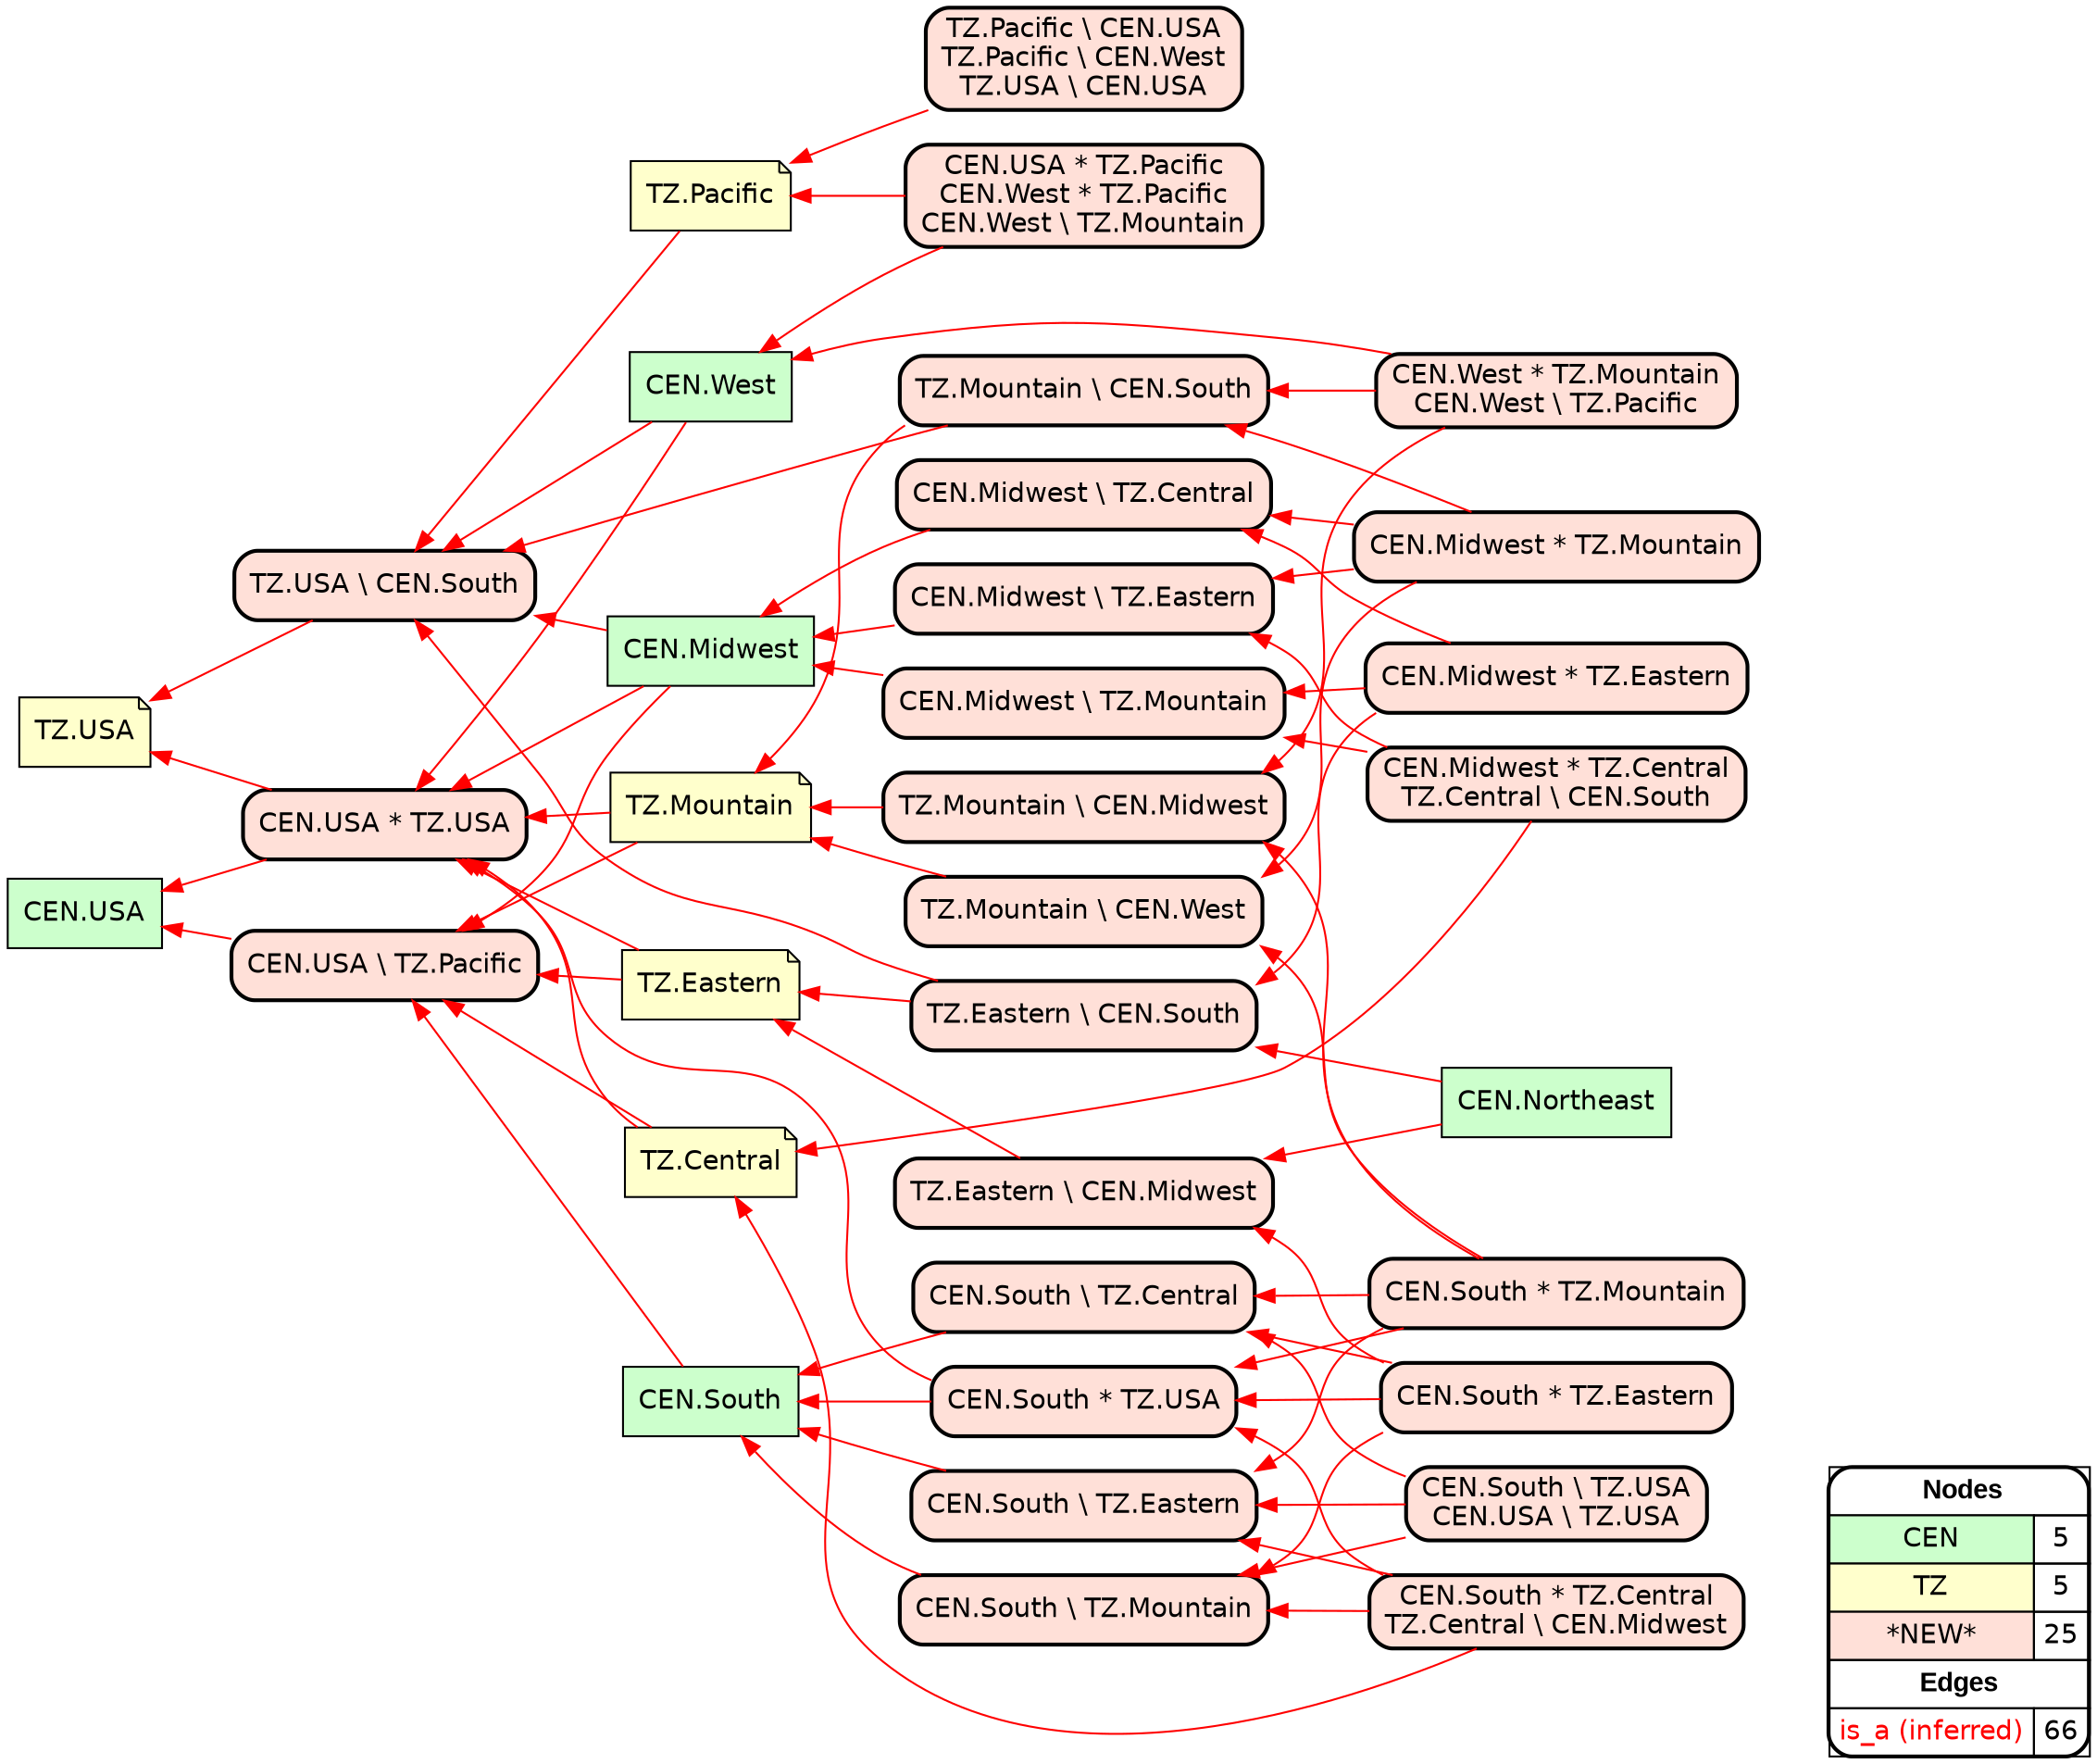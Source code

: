digraph{
rankdir=RL
node[shape=box style=filled fillcolor="#CCFFCC" fontname="helvetica"] 
"CEN.Midwest"
"CEN.USA"
"CEN.West"
"CEN.Northeast"
"CEN.South"
node[shape=note style=filled fillcolor="#FFFFCC" fontname="helvetica"] 
"TZ.Pacific"
"TZ.Eastern"
"TZ.USA"
"TZ.Mountain"
"TZ.Central"
node[shape=box style="filled,rounded,bold" fillcolor="#FFE0D8" fontname="helvetica"] 
"TZ.USA \\ CEN.South"
"TZ.Mountain \\ CEN.South"
"CEN.Midwest * TZ.Central\nTZ.Central \\ CEN.South"
"CEN.South * TZ.Eastern"
"CEN.South \\ TZ.Eastern"
"CEN.South * TZ.Mountain"
"CEN.Midwest \\ TZ.Mountain"
"TZ.Eastern \\ CEN.Midwest"
"CEN.Midwest * TZ.Eastern"
"CEN.USA \\ TZ.Pacific"
"CEN.Midwest * TZ.Mountain"
"TZ.Mountain \\ CEN.West"
"CEN.Midwest \\ TZ.Central"
"TZ.Mountain \\ CEN.Midwest"
"CEN.South \\ TZ.Mountain"
"CEN.West * TZ.Mountain\nCEN.West \\ TZ.Pacific"
"TZ.Pacific \\ CEN.USA\nTZ.Pacific \\ CEN.West\nTZ.USA \\ CEN.USA"
"CEN.South * TZ.Central\nTZ.Central \\ CEN.Midwest"
"CEN.USA * TZ.USA"
"CEN.South \\ TZ.Central"
"TZ.Eastern \\ CEN.South"
"CEN.USA * TZ.Pacific\nCEN.West * TZ.Pacific\nCEN.West \\ TZ.Mountain"
"CEN.South * TZ.USA"
"CEN.Midwest \\ TZ.Eastern"
"CEN.South \\ TZ.USA\nCEN.USA \\ TZ.USA"
edge[arrowhead=normal style=solid color="#FF0000" constraint=true penwidth=1]
"CEN.Midwest * TZ.Mountain" -> "TZ.Mountain \\ CEN.West"
"CEN.South" -> "CEN.USA \\ TZ.Pacific"
"CEN.Midwest * TZ.Eastern" -> "CEN.Midwest \\ TZ.Central"
"CEN.South \\ TZ.USA\nCEN.USA \\ TZ.USA" -> "CEN.South \\ TZ.Central"
"TZ.USA \\ CEN.South" -> "TZ.USA"
"CEN.Midwest * TZ.Mountain" -> "TZ.Mountain \\ CEN.South"
"CEN.West * TZ.Mountain\nCEN.West \\ TZ.Pacific" -> "TZ.Mountain \\ CEN.South"
"TZ.Mountain \\ CEN.South" -> "TZ.USA \\ CEN.South"
"CEN.South * TZ.Central\nTZ.Central \\ CEN.Midwest" -> "TZ.Central"
"CEN.South * TZ.Mountain" -> "CEN.South \\ TZ.Eastern"
"TZ.Mountain \\ CEN.South" -> "TZ.Mountain"
"CEN.South * TZ.USA" -> "CEN.USA * TZ.USA"
"TZ.Eastern \\ CEN.South" -> "TZ.USA \\ CEN.South"
"CEN.South \\ TZ.Central" -> "CEN.South"
"TZ.Mountain" -> "CEN.USA * TZ.USA"
"TZ.Pacific \\ CEN.USA\nTZ.Pacific \\ CEN.West\nTZ.USA \\ CEN.USA" -> "TZ.Pacific"
"CEN.West" -> "TZ.USA \\ CEN.South"
"CEN.Midwest * TZ.Mountain" -> "CEN.Midwest \\ TZ.Central"
"CEN.Midwest \\ TZ.Central" -> "CEN.Midwest"
"CEN.South * TZ.Central\nTZ.Central \\ CEN.Midwest" -> "CEN.South \\ TZ.Mountain"
"CEN.Midwest * TZ.Eastern" -> "CEN.Midwest \\ TZ.Mountain"
"TZ.Eastern \\ CEN.Midwest" -> "TZ.Eastern"
"CEN.Midwest * TZ.Eastern" -> "TZ.Eastern \\ CEN.South"
"CEN.Midwest * TZ.Central\nTZ.Central \\ CEN.South" -> "TZ.Central"
"CEN.Midwest \\ TZ.Mountain" -> "CEN.Midwest"
"CEN.South * TZ.Central\nTZ.Central \\ CEN.Midwest" -> "CEN.South * TZ.USA"
"TZ.Mountain \\ CEN.West" -> "TZ.Mountain"
"CEN.Midwest" -> "CEN.USA \\ TZ.Pacific"
"CEN.USA * TZ.USA" -> "CEN.USA"
"CEN.South * TZ.Eastern" -> "CEN.South \\ TZ.Mountain"
"CEN.South * TZ.Mountain" -> "CEN.South * TZ.USA"
"CEN.USA \\ TZ.Pacific" -> "CEN.USA"
"CEN.Midwest * TZ.Central\nTZ.Central \\ CEN.South" -> "CEN.Midwest \\ TZ.Eastern"
"TZ.Central" -> "CEN.USA * TZ.USA"
"CEN.South * TZ.Eastern" -> "TZ.Eastern \\ CEN.Midwest"
"CEN.West * TZ.Mountain\nCEN.West \\ TZ.Pacific" -> "TZ.Mountain \\ CEN.Midwest"
"TZ.Eastern" -> "CEN.USA \\ TZ.Pacific"
"CEN.Northeast" -> "TZ.Eastern \\ CEN.South"
"TZ.Pacific" -> "TZ.USA \\ CEN.South"
"CEN.South \\ TZ.USA\nCEN.USA \\ TZ.USA" -> "CEN.South \\ TZ.Eastern"
"CEN.West" -> "CEN.USA * TZ.USA"
"TZ.Mountain" -> "CEN.USA \\ TZ.Pacific"
"CEN.West * TZ.Mountain\nCEN.West \\ TZ.Pacific" -> "CEN.West"
"CEN.Midwest \\ TZ.Eastern" -> "CEN.Midwest"
"TZ.Eastern" -> "CEN.USA * TZ.USA"
"CEN.Northeast" -> "TZ.Eastern \\ CEN.Midwest"
"CEN.Midwest * TZ.Central\nTZ.Central \\ CEN.South" -> "CEN.Midwest \\ TZ.Mountain"
"CEN.South \\ TZ.Mountain" -> "CEN.South"
"CEN.South \\ TZ.USA\nCEN.USA \\ TZ.USA" -> "CEN.South \\ TZ.Mountain"
"CEN.USA * TZ.Pacific\nCEN.West * TZ.Pacific\nCEN.West \\ TZ.Mountain" -> "TZ.Pacific"
"CEN.South * TZ.Eastern" -> "CEN.South \\ TZ.Central"
"CEN.Midwest * TZ.Mountain" -> "CEN.Midwest \\ TZ.Eastern"
"CEN.Midwest" -> "CEN.USA * TZ.USA"
"CEN.South * TZ.Central\nTZ.Central \\ CEN.Midwest" -> "CEN.South \\ TZ.Eastern"
"CEN.South * TZ.Mountain" -> "TZ.Mountain \\ CEN.West"
"TZ.Eastern \\ CEN.South" -> "TZ.Eastern"
"CEN.South * TZ.Eastern" -> "CEN.South * TZ.USA"
"CEN.USA * TZ.Pacific\nCEN.West * TZ.Pacific\nCEN.West \\ TZ.Mountain" -> "CEN.West"
"CEN.South * TZ.Mountain" -> "CEN.South \\ TZ.Central"
"CEN.South \\ TZ.Eastern" -> "CEN.South"
"CEN.Midwest" -> "TZ.USA \\ CEN.South"
"TZ.Mountain \\ CEN.Midwest" -> "TZ.Mountain"
"CEN.USA * TZ.USA" -> "TZ.USA"
"TZ.Central" -> "CEN.USA \\ TZ.Pacific"
"CEN.South * TZ.USA" -> "CEN.South"
"CEN.South * TZ.Mountain" -> "TZ.Mountain \\ CEN.Midwest"
edge[arrowhead=normal style=dotted color="#000000" constraint=true penwidth=1]
node[shape=box] 
{rank=source Legend [fillcolor= white margin=0 label=< 
 <TABLE BORDER="0" CELLBORDER="1" CELLSPACING="0" CELLPADDING="4"> 
<TR> <TD COLSPAN="2"><font face="Arial Black"> Nodes</font></TD> </TR> 
<TR> 
 <TD bgcolor="#CCFFCC" fontname="helvetica">CEN</TD> 
 <TD>5</TD> 
 </TR> 
<TR> 
 <TD bgcolor="#FFFFCC" fontname="helvetica">TZ</TD> 
 <TD>5</TD> 
 </TR> 
<TR> 
 <TD bgcolor="#FFE0D8" fontname="helvetica">*NEW*</TD> 
 <TD>25</TD> 
 </TR> 
<TR> <TD COLSPAN="2"><font face = "Arial Black"> Edges </font></TD> </TR> 
<TR> 
 <TD><font color ="#FF0000">is_a (inferred)</font></TD><TD>66</TD>
</TR>
</TABLE> 
 >] } 
}